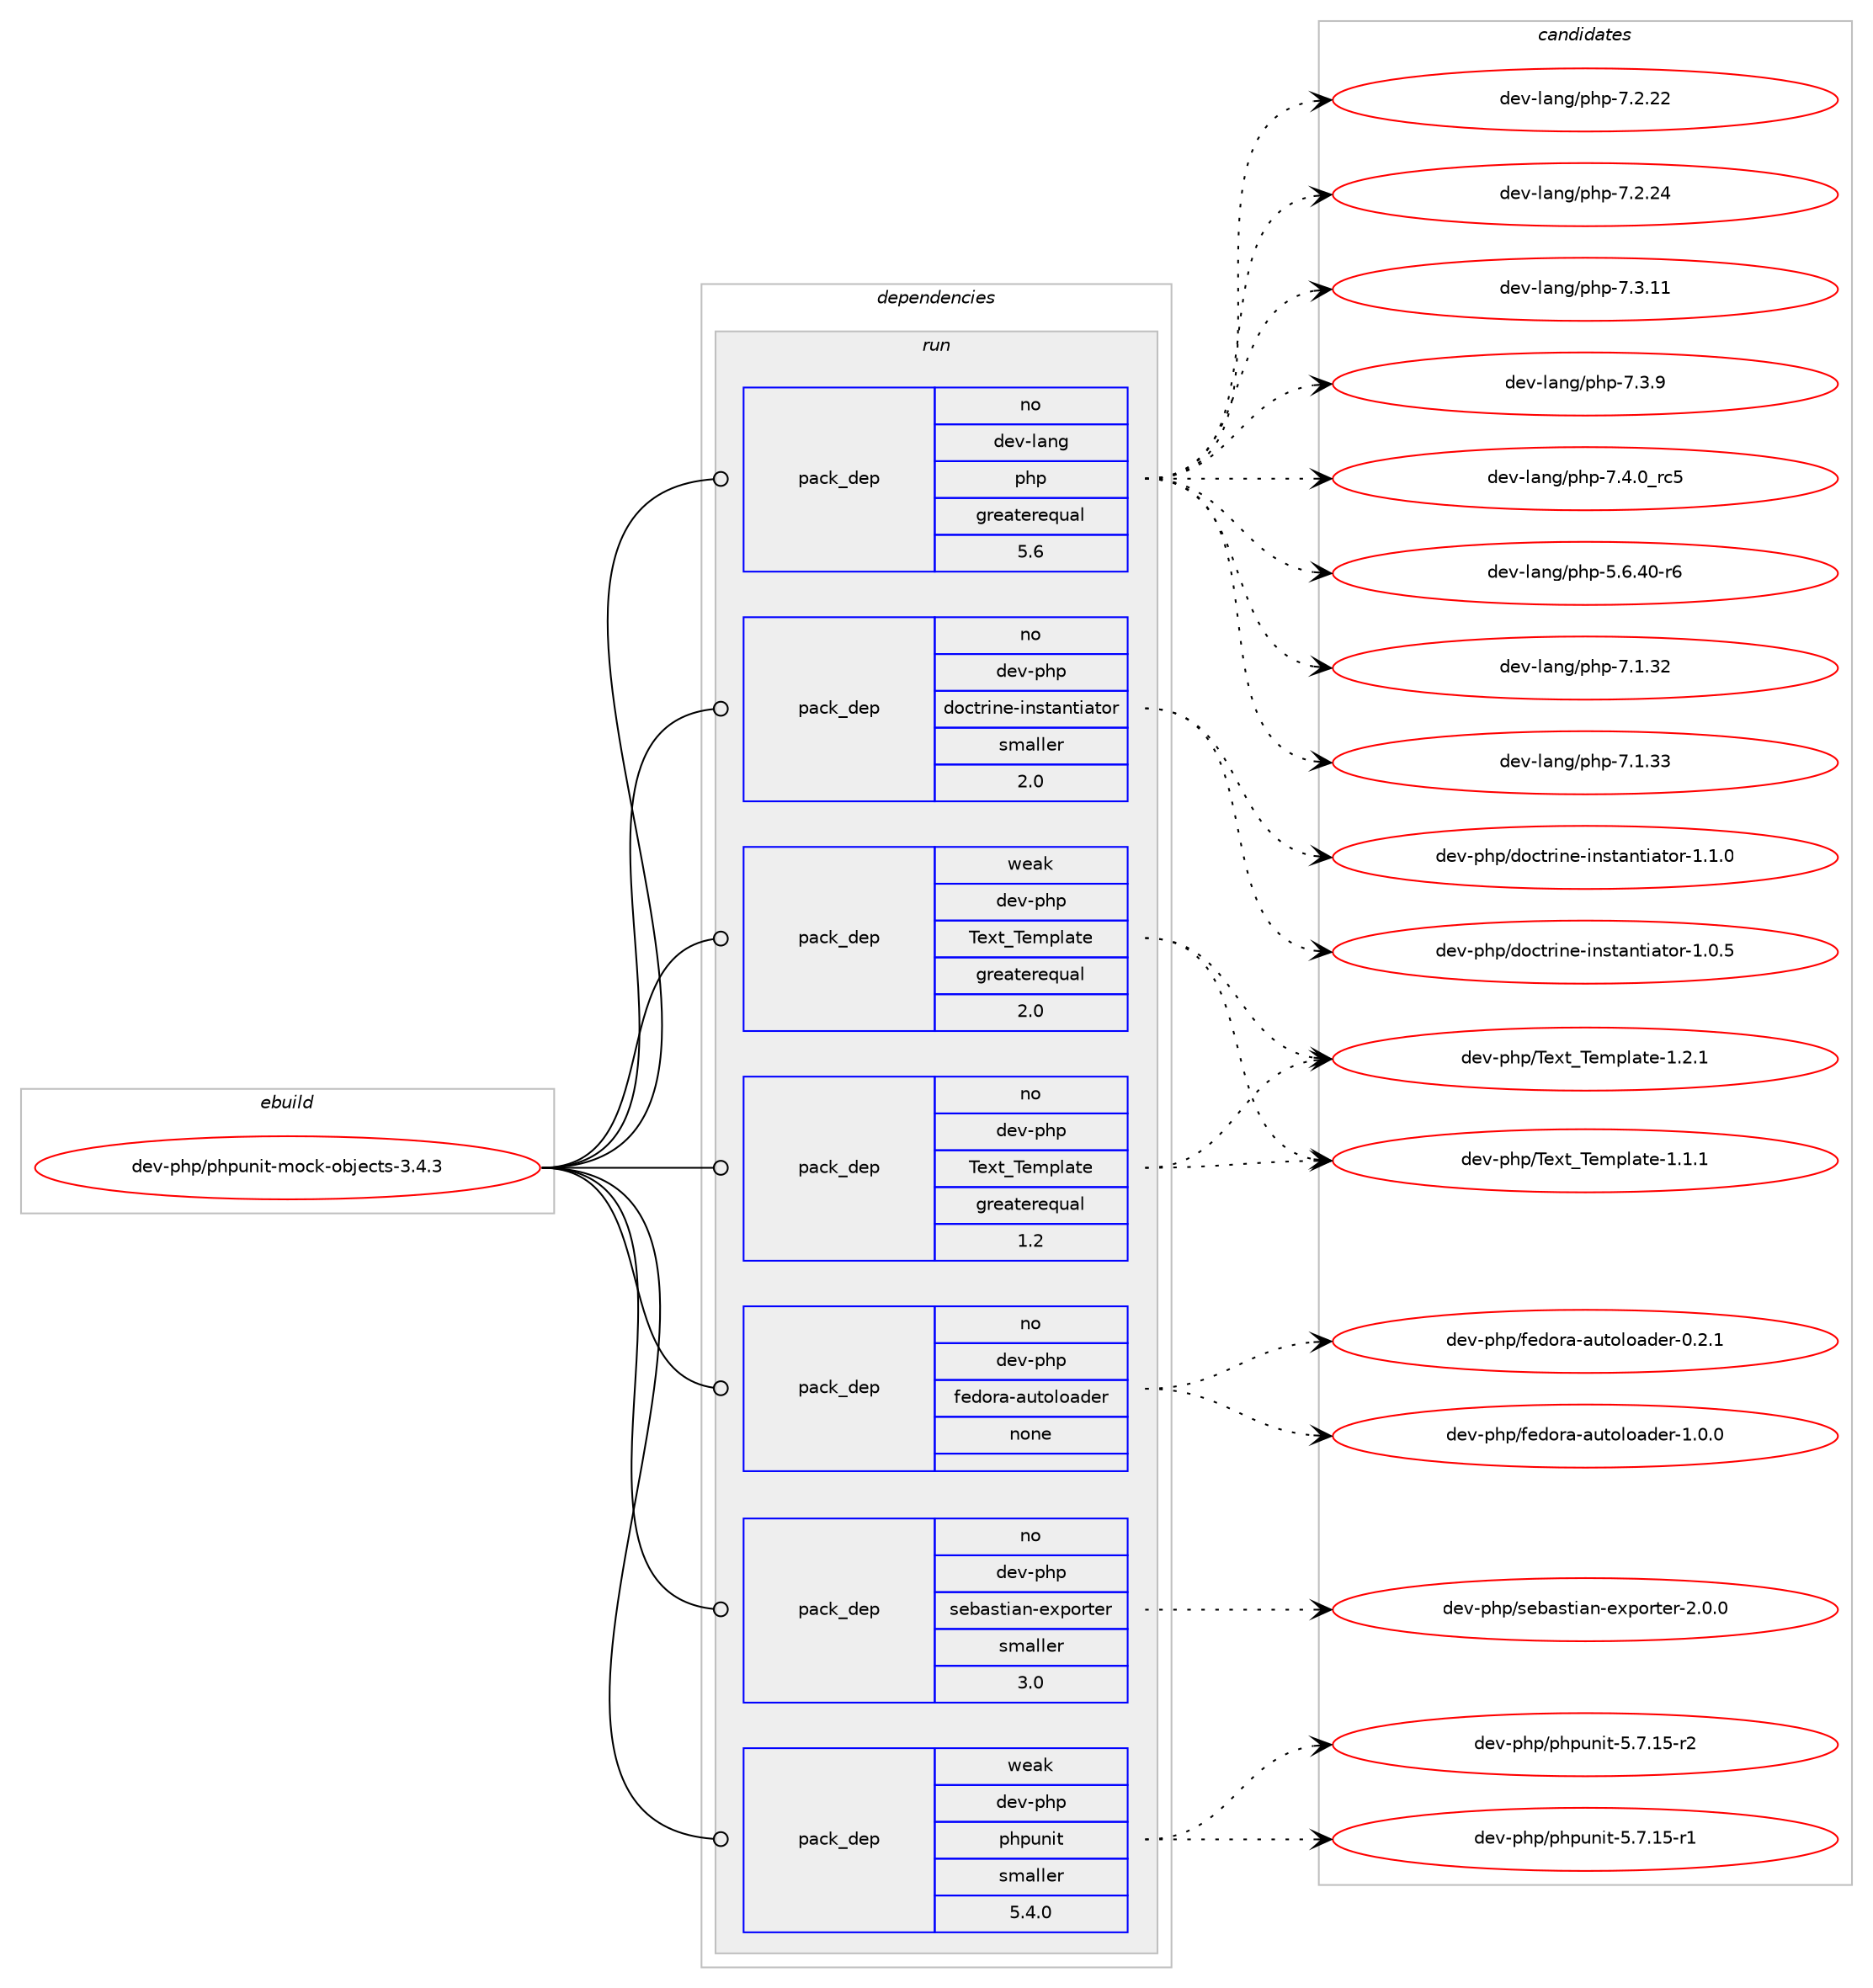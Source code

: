 digraph prolog {

# *************
# Graph options
# *************

newrank=true;
concentrate=true;
compound=true;
graph [rankdir=LR,fontname=Helvetica,fontsize=10,ranksep=1.5];#, ranksep=2.5, nodesep=0.2];
edge  [arrowhead=vee];
node  [fontname=Helvetica,fontsize=10];

# **********
# The ebuild
# **********

subgraph cluster_leftcol {
color=gray;
rank=same;
label=<<i>ebuild</i>>;
id [label="dev-php/phpunit-mock-objects-3.4.3", color=red, width=4, href="../dev-php/phpunit-mock-objects-3.4.3.svg"];
}

# ****************
# The dependencies
# ****************

subgraph cluster_midcol {
color=gray;
label=<<i>dependencies</i>>;
subgraph cluster_compile {
fillcolor="#eeeeee";
style=filled;
label=<<i>compile</i>>;
}
subgraph cluster_compileandrun {
fillcolor="#eeeeee";
style=filled;
label=<<i>compile and run</i>>;
}
subgraph cluster_run {
fillcolor="#eeeeee";
style=filled;
label=<<i>run</i>>;
subgraph pack444522 {
dependency591627 [label=<<TABLE BORDER="0" CELLBORDER="1" CELLSPACING="0" CELLPADDING="4" WIDTH="220"><TR><TD ROWSPAN="6" CELLPADDING="30">pack_dep</TD></TR><TR><TD WIDTH="110">no</TD></TR><TR><TD>dev-lang</TD></TR><TR><TD>php</TD></TR><TR><TD>greaterequal</TD></TR><TR><TD>5.6</TD></TR></TABLE>>, shape=none, color=blue];
}
id:e -> dependency591627:w [weight=20,style="solid",arrowhead="odot"];
subgraph pack444523 {
dependency591628 [label=<<TABLE BORDER="0" CELLBORDER="1" CELLSPACING="0" CELLPADDING="4" WIDTH="220"><TR><TD ROWSPAN="6" CELLPADDING="30">pack_dep</TD></TR><TR><TD WIDTH="110">no</TD></TR><TR><TD>dev-php</TD></TR><TR><TD>Text_Template</TD></TR><TR><TD>greaterequal</TD></TR><TR><TD>1.2</TD></TR></TABLE>>, shape=none, color=blue];
}
id:e -> dependency591628:w [weight=20,style="solid",arrowhead="odot"];
subgraph pack444524 {
dependency591629 [label=<<TABLE BORDER="0" CELLBORDER="1" CELLSPACING="0" CELLPADDING="4" WIDTH="220"><TR><TD ROWSPAN="6" CELLPADDING="30">pack_dep</TD></TR><TR><TD WIDTH="110">no</TD></TR><TR><TD>dev-php</TD></TR><TR><TD>doctrine-instantiator</TD></TR><TR><TD>smaller</TD></TR><TR><TD>2.0</TD></TR></TABLE>>, shape=none, color=blue];
}
id:e -> dependency591629:w [weight=20,style="solid",arrowhead="odot"];
subgraph pack444525 {
dependency591630 [label=<<TABLE BORDER="0" CELLBORDER="1" CELLSPACING="0" CELLPADDING="4" WIDTH="220"><TR><TD ROWSPAN="6" CELLPADDING="30">pack_dep</TD></TR><TR><TD WIDTH="110">no</TD></TR><TR><TD>dev-php</TD></TR><TR><TD>fedora-autoloader</TD></TR><TR><TD>none</TD></TR><TR><TD></TD></TR></TABLE>>, shape=none, color=blue];
}
id:e -> dependency591630:w [weight=20,style="solid",arrowhead="odot"];
subgraph pack444526 {
dependency591631 [label=<<TABLE BORDER="0" CELLBORDER="1" CELLSPACING="0" CELLPADDING="4" WIDTH="220"><TR><TD ROWSPAN="6" CELLPADDING="30">pack_dep</TD></TR><TR><TD WIDTH="110">no</TD></TR><TR><TD>dev-php</TD></TR><TR><TD>sebastian-exporter</TD></TR><TR><TD>smaller</TD></TR><TR><TD>3.0</TD></TR></TABLE>>, shape=none, color=blue];
}
id:e -> dependency591631:w [weight=20,style="solid",arrowhead="odot"];
subgraph pack444527 {
dependency591632 [label=<<TABLE BORDER="0" CELLBORDER="1" CELLSPACING="0" CELLPADDING="4" WIDTH="220"><TR><TD ROWSPAN="6" CELLPADDING="30">pack_dep</TD></TR><TR><TD WIDTH="110">weak</TD></TR><TR><TD>dev-php</TD></TR><TR><TD>Text_Template</TD></TR><TR><TD>greaterequal</TD></TR><TR><TD>2.0</TD></TR></TABLE>>, shape=none, color=blue];
}
id:e -> dependency591632:w [weight=20,style="solid",arrowhead="odot"];
subgraph pack444528 {
dependency591633 [label=<<TABLE BORDER="0" CELLBORDER="1" CELLSPACING="0" CELLPADDING="4" WIDTH="220"><TR><TD ROWSPAN="6" CELLPADDING="30">pack_dep</TD></TR><TR><TD WIDTH="110">weak</TD></TR><TR><TD>dev-php</TD></TR><TR><TD>phpunit</TD></TR><TR><TD>smaller</TD></TR><TR><TD>5.4.0</TD></TR></TABLE>>, shape=none, color=blue];
}
id:e -> dependency591633:w [weight=20,style="solid",arrowhead="odot"];
}
}

# **************
# The candidates
# **************

subgraph cluster_choices {
rank=same;
color=gray;
label=<<i>candidates</i>>;

subgraph choice444522 {
color=black;
nodesep=1;
choice100101118451089711010347112104112455346544652484511454 [label="dev-lang/php-5.6.40-r6", color=red, width=4,href="../dev-lang/php-5.6.40-r6.svg"];
choice10010111845108971101034711210411245554649465150 [label="dev-lang/php-7.1.32", color=red, width=4,href="../dev-lang/php-7.1.32.svg"];
choice10010111845108971101034711210411245554649465151 [label="dev-lang/php-7.1.33", color=red, width=4,href="../dev-lang/php-7.1.33.svg"];
choice10010111845108971101034711210411245554650465050 [label="dev-lang/php-7.2.22", color=red, width=4,href="../dev-lang/php-7.2.22.svg"];
choice10010111845108971101034711210411245554650465052 [label="dev-lang/php-7.2.24", color=red, width=4,href="../dev-lang/php-7.2.24.svg"];
choice10010111845108971101034711210411245554651464949 [label="dev-lang/php-7.3.11", color=red, width=4,href="../dev-lang/php-7.3.11.svg"];
choice100101118451089711010347112104112455546514657 [label="dev-lang/php-7.3.9", color=red, width=4,href="../dev-lang/php-7.3.9.svg"];
choice100101118451089711010347112104112455546524648951149953 [label="dev-lang/php-7.4.0_rc5", color=red, width=4,href="../dev-lang/php-7.4.0_rc5.svg"];
dependency591627:e -> choice100101118451089711010347112104112455346544652484511454:w [style=dotted,weight="100"];
dependency591627:e -> choice10010111845108971101034711210411245554649465150:w [style=dotted,weight="100"];
dependency591627:e -> choice10010111845108971101034711210411245554649465151:w [style=dotted,weight="100"];
dependency591627:e -> choice10010111845108971101034711210411245554650465050:w [style=dotted,weight="100"];
dependency591627:e -> choice10010111845108971101034711210411245554650465052:w [style=dotted,weight="100"];
dependency591627:e -> choice10010111845108971101034711210411245554651464949:w [style=dotted,weight="100"];
dependency591627:e -> choice100101118451089711010347112104112455546514657:w [style=dotted,weight="100"];
dependency591627:e -> choice100101118451089711010347112104112455546524648951149953:w [style=dotted,weight="100"];
}
subgraph choice444523 {
color=black;
nodesep=1;
choice100101118451121041124784101120116958410110911210897116101454946494649 [label="dev-php/Text_Template-1.1.1", color=red, width=4,href="../dev-php/Text_Template-1.1.1.svg"];
choice100101118451121041124784101120116958410110911210897116101454946504649 [label="dev-php/Text_Template-1.2.1", color=red, width=4,href="../dev-php/Text_Template-1.2.1.svg"];
dependency591628:e -> choice100101118451121041124784101120116958410110911210897116101454946494649:w [style=dotted,weight="100"];
dependency591628:e -> choice100101118451121041124784101120116958410110911210897116101454946504649:w [style=dotted,weight="100"];
}
subgraph choice444524 {
color=black;
nodesep=1;
choice100101118451121041124710011199116114105110101451051101151169711011610597116111114454946484653 [label="dev-php/doctrine-instantiator-1.0.5", color=red, width=4,href="../dev-php/doctrine-instantiator-1.0.5.svg"];
choice100101118451121041124710011199116114105110101451051101151169711011610597116111114454946494648 [label="dev-php/doctrine-instantiator-1.1.0", color=red, width=4,href="../dev-php/doctrine-instantiator-1.1.0.svg"];
dependency591629:e -> choice100101118451121041124710011199116114105110101451051101151169711011610597116111114454946484653:w [style=dotted,weight="100"];
dependency591629:e -> choice100101118451121041124710011199116114105110101451051101151169711011610597116111114454946494648:w [style=dotted,weight="100"];
}
subgraph choice444525 {
color=black;
nodesep=1;
choice100101118451121041124710210110011111497459711711611110811197100101114454846504649 [label="dev-php/fedora-autoloader-0.2.1", color=red, width=4,href="../dev-php/fedora-autoloader-0.2.1.svg"];
choice100101118451121041124710210110011111497459711711611110811197100101114454946484648 [label="dev-php/fedora-autoloader-1.0.0", color=red, width=4,href="../dev-php/fedora-autoloader-1.0.0.svg"];
dependency591630:e -> choice100101118451121041124710210110011111497459711711611110811197100101114454846504649:w [style=dotted,weight="100"];
dependency591630:e -> choice100101118451121041124710210110011111497459711711611110811197100101114454946484648:w [style=dotted,weight="100"];
}
subgraph choice444526 {
color=black;
nodesep=1;
choice100101118451121041124711510198971151161059711045101120112111114116101114455046484648 [label="dev-php/sebastian-exporter-2.0.0", color=red, width=4,href="../dev-php/sebastian-exporter-2.0.0.svg"];
dependency591631:e -> choice100101118451121041124711510198971151161059711045101120112111114116101114455046484648:w [style=dotted,weight="100"];
}
subgraph choice444527 {
color=black;
nodesep=1;
choice100101118451121041124784101120116958410110911210897116101454946494649 [label="dev-php/Text_Template-1.1.1", color=red, width=4,href="../dev-php/Text_Template-1.1.1.svg"];
choice100101118451121041124784101120116958410110911210897116101454946504649 [label="dev-php/Text_Template-1.2.1", color=red, width=4,href="../dev-php/Text_Template-1.2.1.svg"];
dependency591632:e -> choice100101118451121041124784101120116958410110911210897116101454946494649:w [style=dotted,weight="100"];
dependency591632:e -> choice100101118451121041124784101120116958410110911210897116101454946504649:w [style=dotted,weight="100"];
}
subgraph choice444528 {
color=black;
nodesep=1;
choice1001011184511210411247112104112117110105116455346554649534511449 [label="dev-php/phpunit-5.7.15-r1", color=red, width=4,href="../dev-php/phpunit-5.7.15-r1.svg"];
choice1001011184511210411247112104112117110105116455346554649534511450 [label="dev-php/phpunit-5.7.15-r2", color=red, width=4,href="../dev-php/phpunit-5.7.15-r2.svg"];
dependency591633:e -> choice1001011184511210411247112104112117110105116455346554649534511449:w [style=dotted,weight="100"];
dependency591633:e -> choice1001011184511210411247112104112117110105116455346554649534511450:w [style=dotted,weight="100"];
}
}

}
